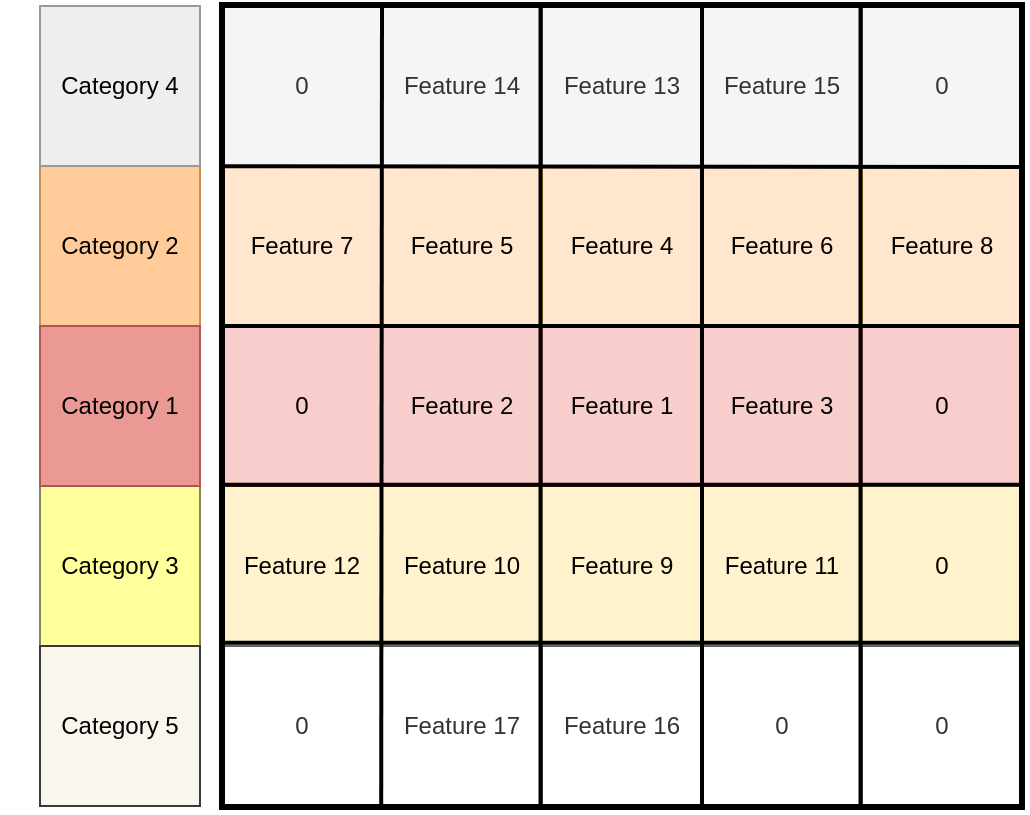 <mxfile version="21.6.5" type="device">
  <diagram name="Página-1" id="4eklnUwOhGGixfhaEBbI">
    <mxGraphModel dx="1145" dy="703" grid="1" gridSize="10" guides="1" tooltips="1" connect="1" arrows="1" fold="1" page="1" pageScale="1" pageWidth="827" pageHeight="1169" math="0" shadow="0">
      <root>
        <mxCell id="0" />
        <mxCell id="1" parent="0" />
        <mxCell id="l6AwTrGG1Y8qJPoNC_j4-32" value="" style="group" parent="1" vertex="1" connectable="0">
          <mxGeometry x="140" y="182" width="120" height="80" as="geometry" />
        </mxCell>
        <mxCell id="l6AwTrGG1Y8qJPoNC_j4-25" value="" style="group;fillColor=#ffcc99;strokeColor=#C79350;container=0;" parent="l6AwTrGG1Y8qJPoNC_j4-32" vertex="1" connectable="0">
          <mxGeometry x="10" width="80" height="80" as="geometry" />
        </mxCell>
        <mxCell id="l6AwTrGG1Y8qJPoNC_j4-27" value="Category 2" style="text;html=1;strokeColor=none;fillColor=none;align=center;verticalAlign=middle;whiteSpace=wrap;rounded=0;" parent="l6AwTrGG1Y8qJPoNC_j4-32" vertex="1">
          <mxGeometry x="-10" y="25" width="120" height="30" as="geometry" />
        </mxCell>
        <mxCell id="l6AwTrGG1Y8qJPoNC_j4-7" value="" style="rounded=0;whiteSpace=wrap;html=1;" parent="1" vertex="1">
          <mxGeometry x="241" y="102" width="400" height="400" as="geometry" />
        </mxCell>
        <mxCell id="PT_H8rXOL2ZF843nsWrz-23" value="Feature 12" style="rounded=0;whiteSpace=wrap;html=1;container=0;fillColor=#fff2cc;strokeColor=#d6b656;" parent="1" vertex="1">
          <mxGeometry x="241" y="342" width="80" height="80" as="geometry" />
        </mxCell>
        <mxCell id="PT_H8rXOL2ZF843nsWrz-31" value="Feature 10" style="rounded=0;whiteSpace=wrap;html=1;container=0;fillColor=#fff2cc;strokeColor=#d6b656;" parent="1" vertex="1">
          <mxGeometry x="321" y="342" width="80" height="80" as="geometry" />
        </mxCell>
        <mxCell id="PT_H8rXOL2ZF843nsWrz-32" value="Feature 9" style="rounded=0;whiteSpace=wrap;html=1;container=0;fillColor=#fff2cc;strokeColor=#d6b656;" parent="1" vertex="1">
          <mxGeometry x="401" y="342" width="80" height="80" as="geometry" />
        </mxCell>
        <mxCell id="PT_H8rXOL2ZF843nsWrz-33" value="Feature 11" style="rounded=0;whiteSpace=wrap;html=1;container=0;fillColor=#fff2cc;strokeColor=#d6b656;" parent="1" vertex="1">
          <mxGeometry x="481" y="342" width="80" height="80" as="geometry" />
        </mxCell>
        <mxCell id="PT_H8rXOL2ZF843nsWrz-37" value="Feature 17" style="rounded=0;whiteSpace=wrap;html=1;fillColor=#FFFFFF;fontColor=#333333;strokeColor=#666666;" parent="1" vertex="1">
          <mxGeometry x="321" y="422" width="80" height="80" as="geometry" />
        </mxCell>
        <mxCell id="PT_H8rXOL2ZF843nsWrz-38" value="Feature 16" style="rounded=0;whiteSpace=wrap;html=1;fillColor=#FFFFFF;fontColor=#333333;strokeColor=#666666;" parent="1" vertex="1">
          <mxGeometry x="401" y="422" width="80" height="80" as="geometry" />
        </mxCell>
        <mxCell id="PT_H8rXOL2ZF843nsWrz-7" value="Feature 2" style="rounded=0;whiteSpace=wrap;html=1;fillColor=#f8cecc;strokeColor=#b85450;" parent="1" vertex="1">
          <mxGeometry x="321" y="262" width="80" height="80" as="geometry" />
        </mxCell>
        <mxCell id="l6AwTrGG1Y8qJPoNC_j4-8" value="Feature 1" style="rounded=0;whiteSpace=wrap;html=1;fillColor=#f8cecc;strokeColor=#b85450;" parent="1" vertex="1">
          <mxGeometry x="401" y="262" width="80" height="80" as="geometry" />
        </mxCell>
        <mxCell id="l6AwTrGG1Y8qJPoNC_j4-9" value="Feature 3" style="rounded=0;whiteSpace=wrap;html=1;fillColor=#f8cecc;strokeColor=#b85450;" parent="1" vertex="1">
          <mxGeometry x="481" y="262" width="80" height="80" as="geometry" />
        </mxCell>
        <mxCell id="l6AwTrGG1Y8qJPoNC_j4-17" value="0" style="rounded=0;whiteSpace=wrap;html=1;fillColor=#f8cecc;strokeColor=#b85450;" parent="1" vertex="1">
          <mxGeometry x="241" y="262" width="80" height="80" as="geometry" />
        </mxCell>
        <mxCell id="l6AwTrGG1Y8qJPoNC_j4-18" value="0" style="rounded=0;whiteSpace=wrap;html=1;fillColor=#f8cecc;strokeColor=#b85450;" parent="1" vertex="1">
          <mxGeometry x="561" y="262" width="80" height="80" as="geometry" />
        </mxCell>
        <mxCell id="l6AwTrGG1Y8qJPoNC_j4-26" value="Feature 8" style="rounded=0;whiteSpace=wrap;html=1;fillColor=#ffe6cc;strokeColor=#d79b00;" parent="1" vertex="1">
          <mxGeometry x="561" y="182" width="80" height="80" as="geometry" />
        </mxCell>
        <mxCell id="l6AwTrGG1Y8qJPoNC_j4-28" value="Feature 4" style="rounded=0;whiteSpace=wrap;html=1;fillColor=#ffe6cc;strokeColor=#d79b00;" parent="1" vertex="1">
          <mxGeometry x="401" y="182" width="80" height="80" as="geometry" />
        </mxCell>
        <mxCell id="l6AwTrGG1Y8qJPoNC_j4-29" value="Feature 6" style="rounded=0;whiteSpace=wrap;html=1;fillColor=#ffe6cc;strokeColor=#d79b00;" parent="1" vertex="1">
          <mxGeometry x="481" y="182" width="80" height="80" as="geometry" />
        </mxCell>
        <mxCell id="l6AwTrGG1Y8qJPoNC_j4-30" value="Feature 7" style="rounded=0;whiteSpace=wrap;html=1;fillColor=#ffe6cc;strokeColor=#d79b00;" parent="1" vertex="1">
          <mxGeometry x="241" y="182" width="80" height="80" as="geometry" />
        </mxCell>
        <mxCell id="l6AwTrGG1Y8qJPoNC_j4-31" value="Feature 5" style="rounded=0;whiteSpace=wrap;html=1;fillColor=#ffe6cc;strokeColor=#d79b00;" parent="1" vertex="1">
          <mxGeometry x="321" y="182" width="80" height="80" as="geometry" />
        </mxCell>
        <mxCell id="l6AwTrGG1Y8qJPoNC_j4-34" value="0" style="rounded=0;whiteSpace=wrap;html=1;fillColor=#fff2cc;strokeColor=#d6b656;" parent="1" vertex="1">
          <mxGeometry x="561" y="342" width="80" height="80" as="geometry" />
        </mxCell>
        <mxCell id="l6AwTrGG1Y8qJPoNC_j4-36" value="" style="group" parent="1" vertex="1" connectable="0">
          <mxGeometry x="140" y="342" width="120" height="80" as="geometry" />
        </mxCell>
        <mxCell id="PT_H8rXOL2ZF843nsWrz-20" value="" style="group;fillColor=#FFFF9C;strokeColor=#878753;container=0;" parent="l6AwTrGG1Y8qJPoNC_j4-36" vertex="1" connectable="0">
          <mxGeometry x="10" width="80" height="80" as="geometry" />
        </mxCell>
        <mxCell id="l6AwTrGG1Y8qJPoNC_j4-35" value="Category 3" style="text;html=1;strokeColor=none;fillColor=none;align=center;verticalAlign=middle;whiteSpace=wrap;rounded=0;" parent="l6AwTrGG1Y8qJPoNC_j4-36" vertex="1">
          <mxGeometry x="-10" y="25" width="120" height="30" as="geometry" />
        </mxCell>
        <mxCell id="l6AwTrGG1Y8qJPoNC_j4-38" value="Feature 14" style="rounded=0;whiteSpace=wrap;html=1;fillColor=#f5f5f5;fontColor=#333333;strokeColor=#666666;" parent="1" vertex="1">
          <mxGeometry x="321" y="102" width="80" height="80" as="geometry" />
        </mxCell>
        <mxCell id="l6AwTrGG1Y8qJPoNC_j4-39" value="Feature 13" style="rounded=0;whiteSpace=wrap;html=1;fillColor=#f5f5f5;fontColor=#333333;strokeColor=#666666;" parent="1" vertex="1">
          <mxGeometry x="401" y="102" width="80" height="80" as="geometry" />
        </mxCell>
        <mxCell id="l6AwTrGG1Y8qJPoNC_j4-40" value="Feature 15" style="rounded=0;whiteSpace=wrap;html=1;fillColor=#f5f5f5;fontColor=#333333;strokeColor=#666666;" parent="1" vertex="1">
          <mxGeometry x="481" y="102" width="80" height="80" as="geometry" />
        </mxCell>
        <mxCell id="l6AwTrGG1Y8qJPoNC_j4-41" value="" style="group" parent="1" vertex="1" connectable="0">
          <mxGeometry x="140" y="262" width="120" height="80" as="geometry" />
        </mxCell>
        <mxCell id="l6AwTrGG1Y8qJPoNC_j4-15" value="" style="group;fillColor=#ea9995;strokeColor=#b85450;container=0;" parent="l6AwTrGG1Y8qJPoNC_j4-41" vertex="1" connectable="0">
          <mxGeometry x="10" width="80" height="80" as="geometry" />
        </mxCell>
        <mxCell id="PT_H8rXOL2ZF843nsWrz-2" value="Category 1" style="text;html=1;strokeColor=none;fillColor=none;align=center;verticalAlign=middle;whiteSpace=wrap;rounded=0;" parent="l6AwTrGG1Y8qJPoNC_j4-41" vertex="1">
          <mxGeometry x="-10" y="25" width="120" height="30" as="geometry" />
        </mxCell>
        <mxCell id="l6AwTrGG1Y8qJPoNC_j4-45" value="0" style="rounded=0;whiteSpace=wrap;html=1;fillColor=#f5f5f5;strokeColor=#666666;fontColor=#333333;" parent="1" vertex="1">
          <mxGeometry x="561" y="102" width="80" height="80" as="geometry" />
        </mxCell>
        <mxCell id="l6AwTrGG1Y8qJPoNC_j4-46" value="0" style="rounded=0;whiteSpace=wrap;html=1;fillColor=#f5f5f5;strokeColor=#666666;fontColor=#333333;" parent="1" vertex="1">
          <mxGeometry x="241" y="102" width="80" height="80" as="geometry" />
        </mxCell>
        <mxCell id="l6AwTrGG1Y8qJPoNC_j4-47" value="" style="group" parent="1" vertex="1" connectable="0">
          <mxGeometry x="140" y="102" width="120" height="80" as="geometry" />
        </mxCell>
        <mxCell id="PT_H8rXOL2ZF843nsWrz-26" value="" style="group;fillColor=#eeeeee;strokeColor=#999999;container=0;" parent="l6AwTrGG1Y8qJPoNC_j4-47" vertex="1" connectable="0">
          <mxGeometry x="10" width="80" height="80" as="geometry" />
        </mxCell>
        <mxCell id="PT_H8rXOL2ZF843nsWrz-27" value="Category 4" style="text;html=1;strokeColor=none;fillColor=none;align=center;verticalAlign=middle;whiteSpace=wrap;rounded=0;" parent="l6AwTrGG1Y8qJPoNC_j4-47" vertex="1">
          <mxGeometry x="-10" y="25" width="120" height="30" as="geometry" />
        </mxCell>
        <mxCell id="l6AwTrGG1Y8qJPoNC_j4-48" value="0" style="rounded=0;whiteSpace=wrap;html=1;fillColor=#FFFFFF;fontColor=#333333;strokeColor=#666666;" parent="1" vertex="1">
          <mxGeometry x="481" y="422" width="80" height="80" as="geometry" />
        </mxCell>
        <mxCell id="l6AwTrGG1Y8qJPoNC_j4-49" value="0" style="rounded=0;whiteSpace=wrap;html=1;fillColor=#FFFFFF;fontColor=#333333;strokeColor=#666666;" parent="1" vertex="1">
          <mxGeometry x="561" y="422" width="80" height="80" as="geometry" />
        </mxCell>
        <mxCell id="l6AwTrGG1Y8qJPoNC_j4-50" value="0" style="rounded=0;whiteSpace=wrap;html=1;fillColor=#FFFFFF;fontColor=#333333;strokeColor=#666666;" parent="1" vertex="1">
          <mxGeometry x="241" y="422" width="80" height="80" as="geometry" />
        </mxCell>
        <mxCell id="l6AwTrGG1Y8qJPoNC_j4-52" value="" style="group" parent="1" vertex="1" connectable="0">
          <mxGeometry x="140" y="422" width="120" height="80" as="geometry" />
        </mxCell>
        <mxCell id="PT_H8rXOL2ZF843nsWrz-35" value="" style="group;fillColor=#f9f7ed;strokeColor=#36393d;container=0;" parent="l6AwTrGG1Y8qJPoNC_j4-52" vertex="1" connectable="0">
          <mxGeometry x="10" width="80" height="80" as="geometry" />
        </mxCell>
        <mxCell id="PT_H8rXOL2ZF843nsWrz-36" value="Category 5" style="text;html=1;strokeColor=none;fillColor=none;align=center;verticalAlign=middle;whiteSpace=wrap;rounded=0;" parent="l6AwTrGG1Y8qJPoNC_j4-52" vertex="1">
          <mxGeometry x="-10" y="25" width="120" height="30" as="geometry" />
        </mxCell>
        <mxCell id="5IEmvjTwRQ0qw5R5J5iI-1" value="" style="group" vertex="1" connectable="0" parent="1">
          <mxGeometry x="240" y="100" width="401.5" height="402.5" as="geometry" />
        </mxCell>
        <mxCell id="l6AwTrGG1Y8qJPoNC_j4-53" value="" style="rounded=0;whiteSpace=wrap;html=1;strokeWidth=3;fillColor=none;" parent="5IEmvjTwRQ0qw5R5J5iI-1" vertex="1">
          <mxGeometry x="1" y="1.5" width="400" height="401" as="geometry" />
        </mxCell>
        <mxCell id="l6AwTrGG1Y8qJPoNC_j4-60" value="" style="endArrow=none;html=1;rounded=0;exitX=0.199;exitY=1.002;exitDx=0;exitDy=0;exitPerimeter=0;entryX=0.2;entryY=0.001;entryDx=0;entryDy=0;entryPerimeter=0;strokeWidth=2;" parent="5IEmvjTwRQ0qw5R5J5iI-1" edge="1">
          <mxGeometry width="50" height="50" relative="1" as="geometry">
            <mxPoint x="160.26" y="402" as="sourcePoint" />
            <mxPoint x="160.26" as="targetPoint" />
          </mxGeometry>
        </mxCell>
        <mxCell id="l6AwTrGG1Y8qJPoNC_j4-61" value="" style="endArrow=none;html=1;rounded=0;exitX=0.199;exitY=1.002;exitDx=0;exitDy=0;exitPerimeter=0;entryX=0.2;entryY=0.001;entryDx=0;entryDy=0;entryPerimeter=0;strokeWidth=2;" parent="5IEmvjTwRQ0qw5R5J5iI-1" edge="1">
          <mxGeometry width="50" height="50" relative="1" as="geometry">
            <mxPoint x="241" y="402" as="sourcePoint" />
            <mxPoint x="241" as="targetPoint" />
          </mxGeometry>
        </mxCell>
        <mxCell id="l6AwTrGG1Y8qJPoNC_j4-62" value="" style="endArrow=none;html=1;rounded=0;exitX=0.199;exitY=1.002;exitDx=0;exitDy=0;exitPerimeter=0;entryX=0.2;entryY=0.001;entryDx=0;entryDy=0;entryPerimeter=0;strokeWidth=2;" parent="5IEmvjTwRQ0qw5R5J5iI-1" edge="1">
          <mxGeometry width="50" height="50" relative="1" as="geometry">
            <mxPoint x="320.26" y="402.5" as="sourcePoint" />
            <mxPoint x="320.26" y="0.5" as="targetPoint" />
          </mxGeometry>
        </mxCell>
        <mxCell id="l6AwTrGG1Y8qJPoNC_j4-65" value="" style="endArrow=none;html=1;rounded=0;exitX=0.999;exitY=0.202;exitDx=0;exitDy=0;exitPerimeter=0;entryX=-0.003;entryY=0.201;entryDx=0;entryDy=0;entryPerimeter=0;strokeWidth=2;" parent="5IEmvjTwRQ0qw5R5J5iI-1" edge="1">
          <mxGeometry width="50" height="50" relative="1" as="geometry">
            <mxPoint x="401.5" y="241.37" as="sourcePoint" />
            <mxPoint x="0.5" y="241.37" as="targetPoint" />
          </mxGeometry>
        </mxCell>
        <mxCell id="l6AwTrGG1Y8qJPoNC_j4-66" value="" style="endArrow=none;html=1;rounded=0;exitX=0.999;exitY=0.202;exitDx=0;exitDy=0;exitPerimeter=0;entryX=-0.003;entryY=0.201;entryDx=0;entryDy=0;entryPerimeter=0;strokeWidth=2;" parent="5IEmvjTwRQ0qw5R5J5iI-1" edge="1">
          <mxGeometry width="50" height="50" relative="1" as="geometry">
            <mxPoint x="401.5" y="320.38" as="sourcePoint" />
            <mxPoint x="0.5" y="320.38" as="targetPoint" />
          </mxGeometry>
        </mxCell>
        <mxCell id="l6AwTrGG1Y8qJPoNC_j4-59" value="" style="endArrow=none;html=1;rounded=0;exitX=0.199;exitY=1.002;exitDx=0;exitDy=0;exitPerimeter=0;entryX=0.2;entryY=0.001;entryDx=0;entryDy=0;entryPerimeter=0;strokeWidth=2;" parent="5IEmvjTwRQ0qw5R5J5iI-1" source="l6AwTrGG1Y8qJPoNC_j4-53" target="l6AwTrGG1Y8qJPoNC_j4-53" edge="1">
          <mxGeometry width="50" height="50" relative="1" as="geometry">
            <mxPoint x="320" y="497" as="sourcePoint" />
            <mxPoint x="320.23" y="102" as="targetPoint" />
          </mxGeometry>
        </mxCell>
        <mxCell id="l6AwTrGG1Y8qJPoNC_j4-63" value="" style="endArrow=none;html=1;rounded=0;exitX=0.999;exitY=0.202;exitDx=0;exitDy=0;exitPerimeter=0;entryX=-0.003;entryY=0.201;entryDx=0;entryDy=0;entryPerimeter=0;strokeWidth=2;" parent="5IEmvjTwRQ0qw5R5J5iI-1" source="l6AwTrGG1Y8qJPoNC_j4-53" target="l6AwTrGG1Y8qJPoNC_j4-53" edge="1">
          <mxGeometry width="50" height="50" relative="1" as="geometry">
            <mxPoint x="361" y="543" as="sourcePoint" />
            <mxPoint x="361" y="141" as="targetPoint" />
          </mxGeometry>
        </mxCell>
        <mxCell id="l6AwTrGG1Y8qJPoNC_j4-64" value="" style="endArrow=none;html=1;rounded=0;exitX=0.999;exitY=0.202;exitDx=0;exitDy=0;exitPerimeter=0;entryX=-0.003;entryY=0.201;entryDx=0;entryDy=0;entryPerimeter=0;strokeWidth=2;" parent="5IEmvjTwRQ0qw5R5J5iI-1" edge="1">
          <mxGeometry width="50" height="50" relative="1" as="geometry">
            <mxPoint x="402" y="162" as="sourcePoint" />
            <mxPoint x="1" y="162" as="targetPoint" />
          </mxGeometry>
        </mxCell>
      </root>
    </mxGraphModel>
  </diagram>
</mxfile>
